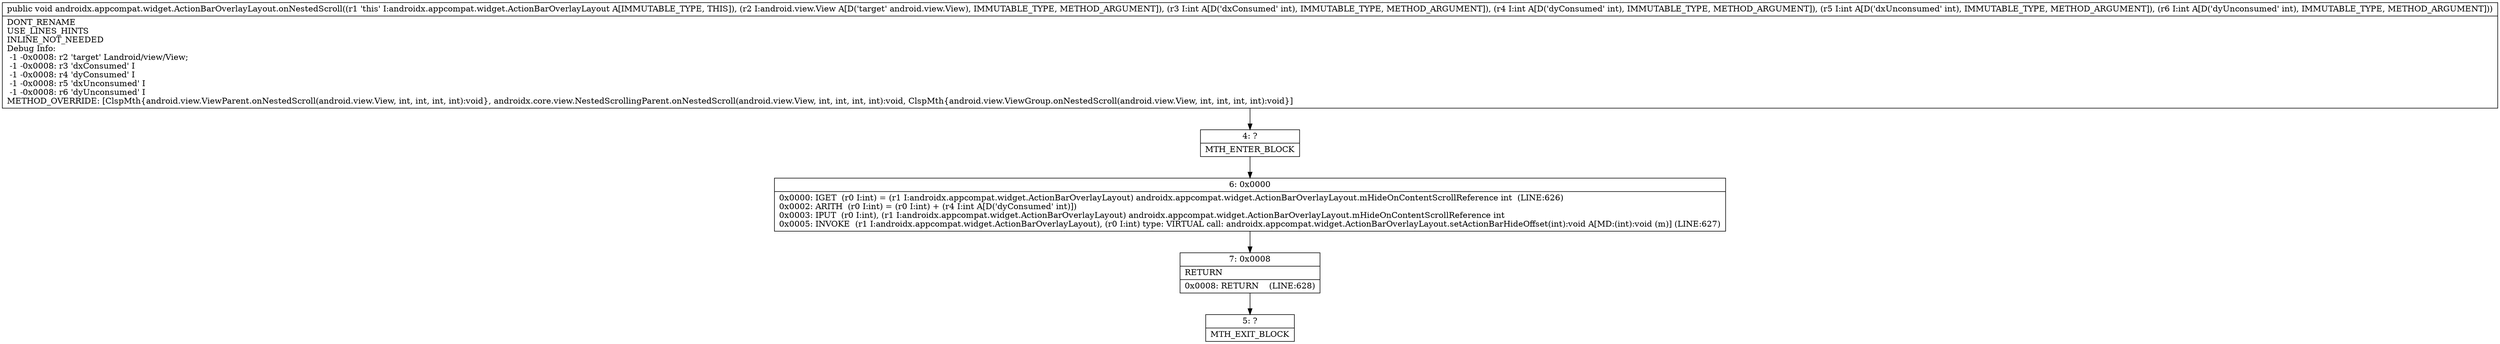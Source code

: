digraph "CFG forandroidx.appcompat.widget.ActionBarOverlayLayout.onNestedScroll(Landroid\/view\/View;IIII)V" {
Node_4 [shape=record,label="{4\:\ ?|MTH_ENTER_BLOCK\l}"];
Node_6 [shape=record,label="{6\:\ 0x0000|0x0000: IGET  (r0 I:int) = (r1 I:androidx.appcompat.widget.ActionBarOverlayLayout) androidx.appcompat.widget.ActionBarOverlayLayout.mHideOnContentScrollReference int  (LINE:626)\l0x0002: ARITH  (r0 I:int) = (r0 I:int) + (r4 I:int A[D('dyConsumed' int)]) \l0x0003: IPUT  (r0 I:int), (r1 I:androidx.appcompat.widget.ActionBarOverlayLayout) androidx.appcompat.widget.ActionBarOverlayLayout.mHideOnContentScrollReference int \l0x0005: INVOKE  (r1 I:androidx.appcompat.widget.ActionBarOverlayLayout), (r0 I:int) type: VIRTUAL call: androidx.appcompat.widget.ActionBarOverlayLayout.setActionBarHideOffset(int):void A[MD:(int):void (m)] (LINE:627)\l}"];
Node_7 [shape=record,label="{7\:\ 0x0008|RETURN\l|0x0008: RETURN    (LINE:628)\l}"];
Node_5 [shape=record,label="{5\:\ ?|MTH_EXIT_BLOCK\l}"];
MethodNode[shape=record,label="{public void androidx.appcompat.widget.ActionBarOverlayLayout.onNestedScroll((r1 'this' I:androidx.appcompat.widget.ActionBarOverlayLayout A[IMMUTABLE_TYPE, THIS]), (r2 I:android.view.View A[D('target' android.view.View), IMMUTABLE_TYPE, METHOD_ARGUMENT]), (r3 I:int A[D('dxConsumed' int), IMMUTABLE_TYPE, METHOD_ARGUMENT]), (r4 I:int A[D('dyConsumed' int), IMMUTABLE_TYPE, METHOD_ARGUMENT]), (r5 I:int A[D('dxUnconsumed' int), IMMUTABLE_TYPE, METHOD_ARGUMENT]), (r6 I:int A[D('dyUnconsumed' int), IMMUTABLE_TYPE, METHOD_ARGUMENT]))  | DONT_RENAME\lUSE_LINES_HINTS\lINLINE_NOT_NEEDED\lDebug Info:\l  \-1 \-0x0008: r2 'target' Landroid\/view\/View;\l  \-1 \-0x0008: r3 'dxConsumed' I\l  \-1 \-0x0008: r4 'dyConsumed' I\l  \-1 \-0x0008: r5 'dxUnconsumed' I\l  \-1 \-0x0008: r6 'dyUnconsumed' I\lMETHOD_OVERRIDE: [ClspMth\{android.view.ViewParent.onNestedScroll(android.view.View, int, int, int, int):void\}, androidx.core.view.NestedScrollingParent.onNestedScroll(android.view.View, int, int, int, int):void, ClspMth\{android.view.ViewGroup.onNestedScroll(android.view.View, int, int, int, int):void\}]\l}"];
MethodNode -> Node_4;Node_4 -> Node_6;
Node_6 -> Node_7;
Node_7 -> Node_5;
}

